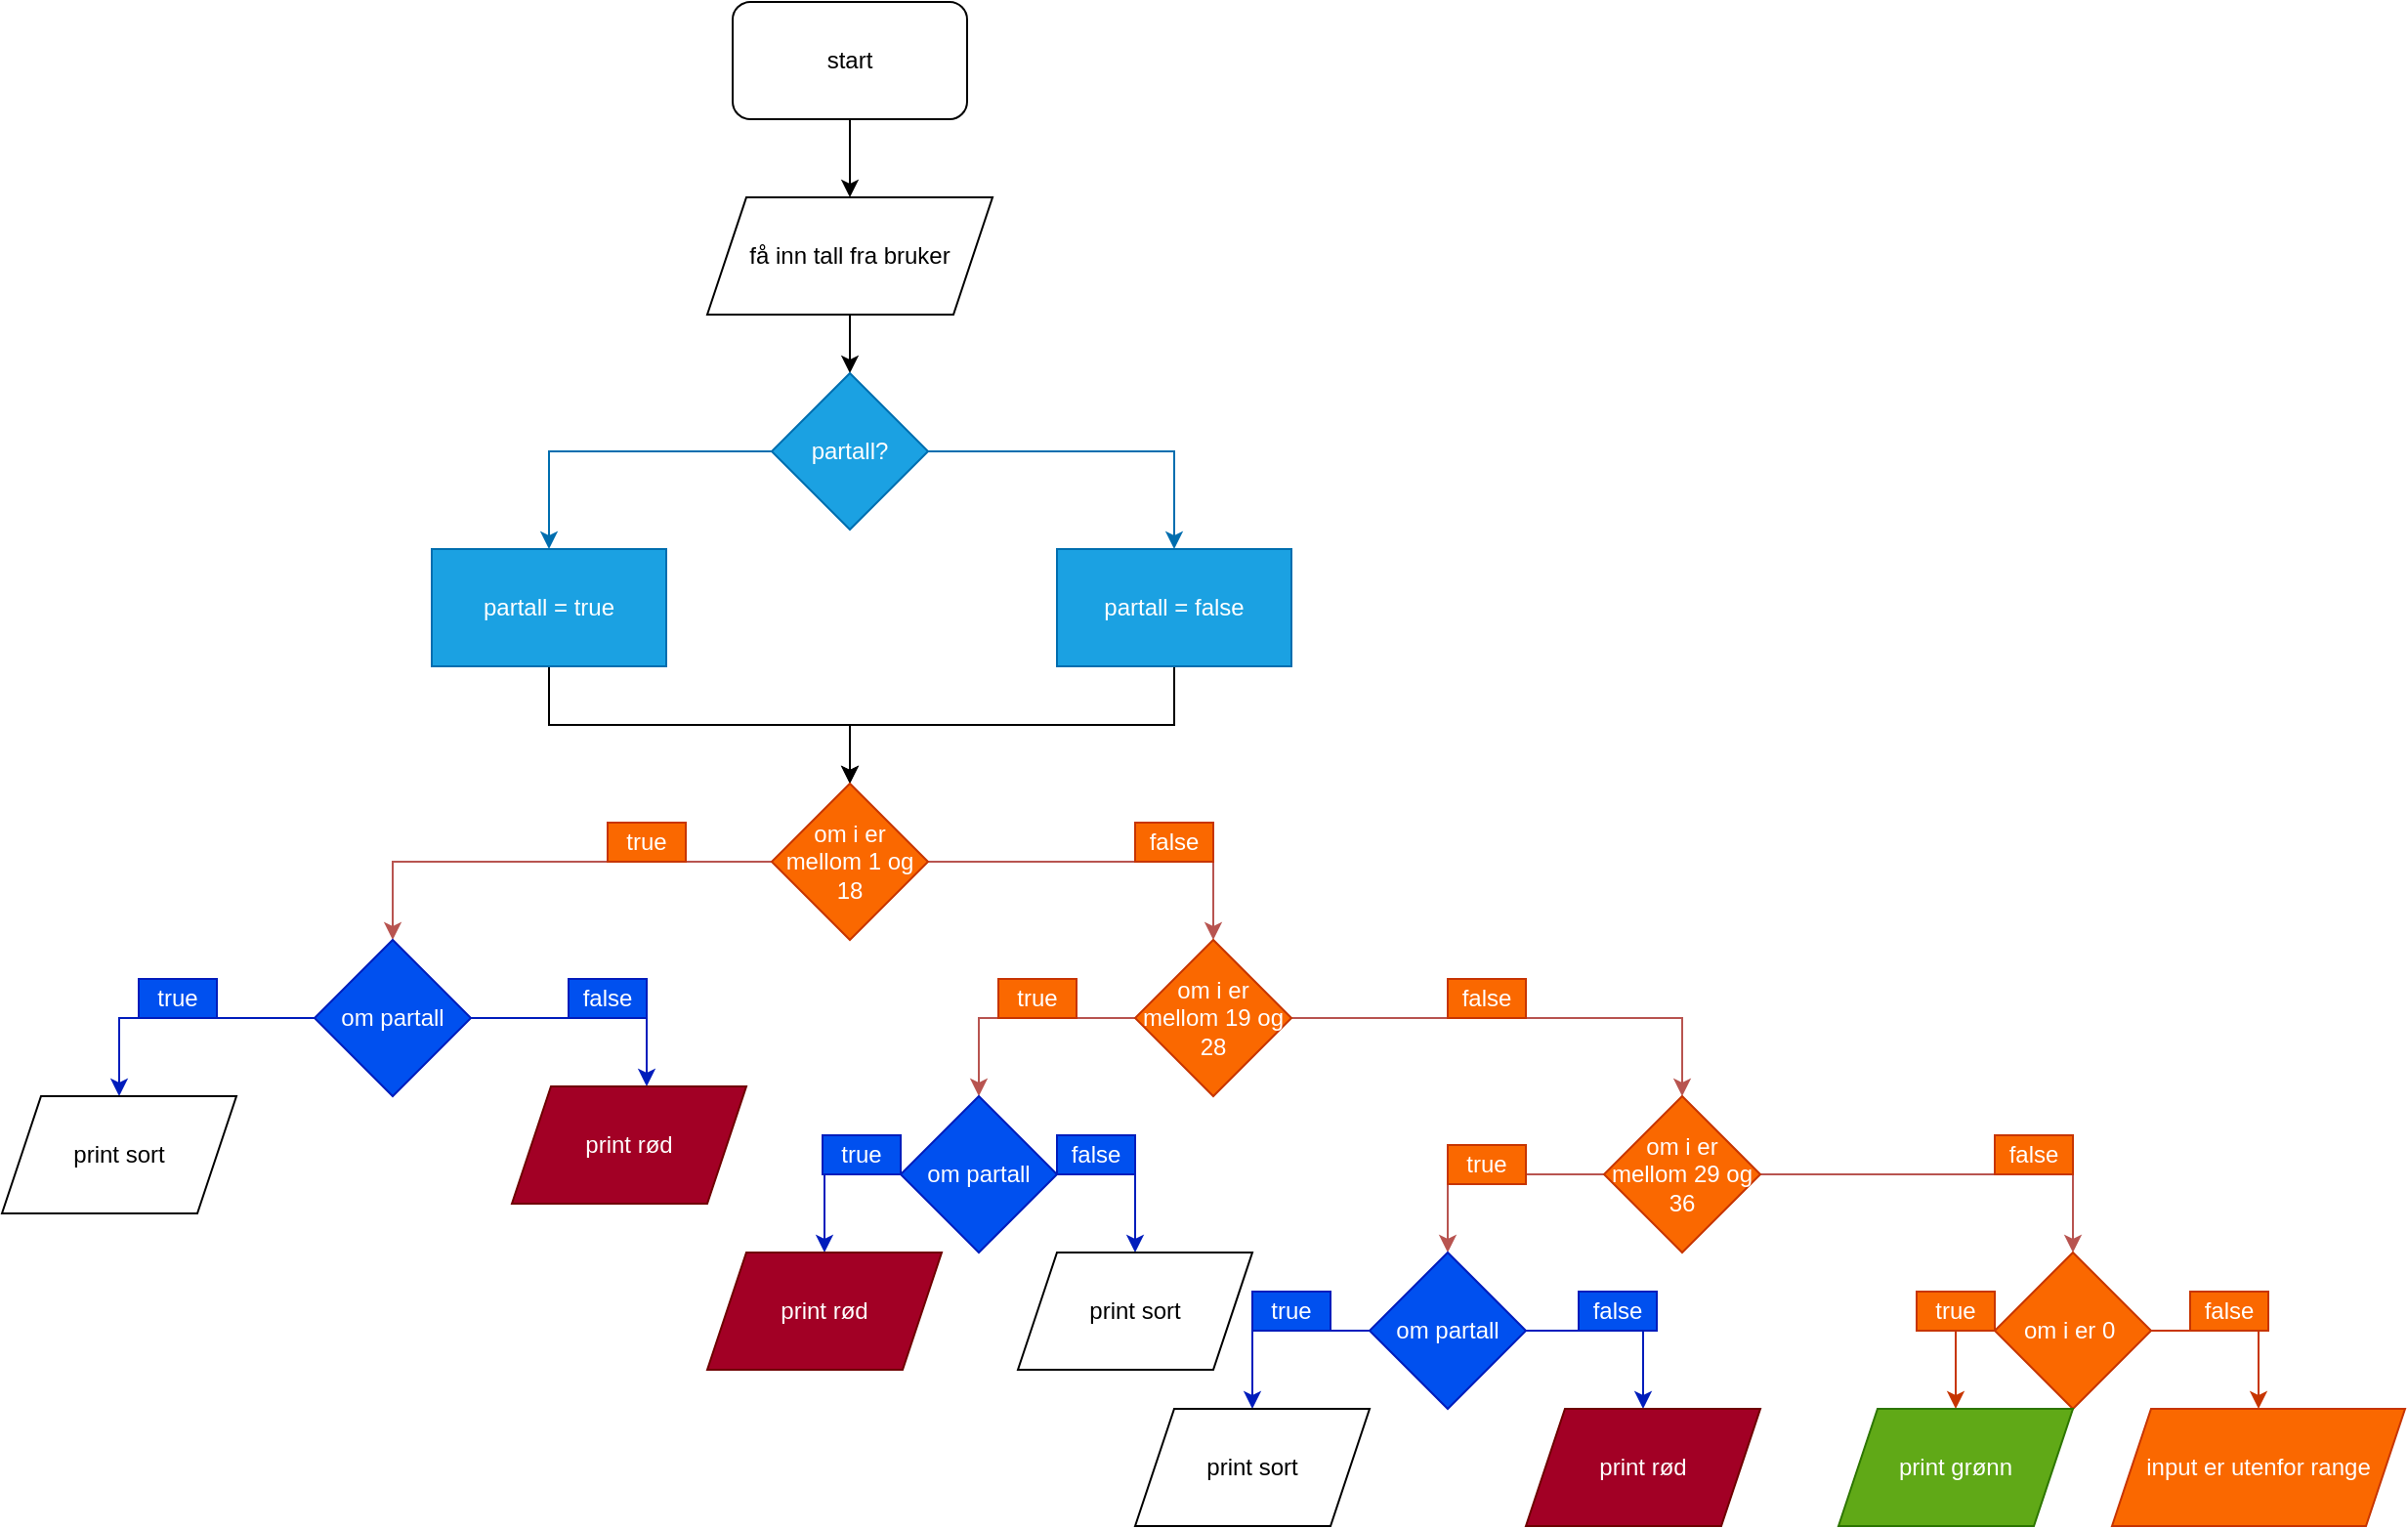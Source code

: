 <mxfile version="13.1.3">
    <diagram id="c_gfpAQx-7RdrulKUxW1" name="Page-1">
        <mxGraphModel dx="1947" dy="568" grid="1" gridSize="10" guides="1" tooltips="1" connect="1" arrows="1" fold="1" page="1" pageScale="1" pageWidth="827" pageHeight="1169" math="0" shadow="0">
            <root>
                <mxCell id="0"/>
                <mxCell id="1" parent="0"/>
                <mxCell id="wBL6qUj3wN-rjYDg7vBZ-3" value="" style="edgeStyle=orthogonalEdgeStyle;rounded=0;orthogonalLoop=1;jettySize=auto;html=1;" parent="1" source="wBL6qUj3wN-rjYDg7vBZ-1" target="wBL6qUj3wN-rjYDg7vBZ-2" edge="1">
                    <mxGeometry relative="1" as="geometry"/>
                </mxCell>
                <mxCell id="wBL6qUj3wN-rjYDg7vBZ-1" value="start" style="rounded=1;whiteSpace=wrap;html=1;" parent="1" vertex="1">
                    <mxGeometry x="354" width="120" height="60" as="geometry"/>
                </mxCell>
                <mxCell id="wBL6qUj3wN-rjYDg7vBZ-5" value="" style="edgeStyle=orthogonalEdgeStyle;rounded=0;orthogonalLoop=1;jettySize=auto;html=1;" parent="1" source="wBL6qUj3wN-rjYDg7vBZ-2" target="wBL6qUj3wN-rjYDg7vBZ-4" edge="1">
                    <mxGeometry relative="1" as="geometry"/>
                </mxCell>
                <mxCell id="wBL6qUj3wN-rjYDg7vBZ-2" value="få inn tall fra bruker" style="shape=parallelogram;perimeter=parallelogramPerimeter;whiteSpace=wrap;html=1;fixedSize=1;" parent="1" vertex="1">
                    <mxGeometry x="341" y="100" width="146" height="60" as="geometry"/>
                </mxCell>
                <mxCell id="wBL6qUj3wN-rjYDg7vBZ-9" style="edgeStyle=orthogonalEdgeStyle;rounded=0;orthogonalLoop=1;jettySize=auto;html=1;exitX=0;exitY=0.5;exitDx=0;exitDy=0;entryX=0.5;entryY=0;entryDx=0;entryDy=0;fillColor=#1ba1e2;strokeColor=#006EAF;" parent="1" source="wBL6qUj3wN-rjYDg7vBZ-4" target="wBL6qUj3wN-rjYDg7vBZ-6" edge="1">
                    <mxGeometry relative="1" as="geometry"/>
                </mxCell>
                <mxCell id="wBL6qUj3wN-rjYDg7vBZ-10" style="edgeStyle=orthogonalEdgeStyle;rounded=0;orthogonalLoop=1;jettySize=auto;html=1;exitX=1;exitY=0.5;exitDx=0;exitDy=0;fillColor=#1ba1e2;strokeColor=#006EAF;" parent="1" source="wBL6qUj3wN-rjYDg7vBZ-4" target="wBL6qUj3wN-rjYDg7vBZ-8" edge="1">
                    <mxGeometry relative="1" as="geometry"/>
                </mxCell>
                <mxCell id="wBL6qUj3wN-rjYDg7vBZ-4" value="partall?" style="rhombus;whiteSpace=wrap;html=1;fillColor=#1ba1e2;strokeColor=#006EAF;fontColor=#ffffff;" parent="1" vertex="1">
                    <mxGeometry x="374" y="190" width="80" height="80" as="geometry"/>
                </mxCell>
                <mxCell id="wBL6qUj3wN-rjYDg7vBZ-12" style="edgeStyle=orthogonalEdgeStyle;rounded=0;orthogonalLoop=1;jettySize=auto;html=1;exitX=0.5;exitY=1;exitDx=0;exitDy=0;entryX=0.5;entryY=0;entryDx=0;entryDy=0;" parent="1" source="wBL6qUj3wN-rjYDg7vBZ-6" target="wBL6qUj3wN-rjYDg7vBZ-11" edge="1">
                    <mxGeometry relative="1" as="geometry"/>
                </mxCell>
                <mxCell id="wBL6qUj3wN-rjYDg7vBZ-6" value="partall = true" style="rounded=0;whiteSpace=wrap;html=1;fillColor=#1ba1e2;strokeColor=#006EAF;fontColor=#ffffff;" parent="1" vertex="1">
                    <mxGeometry x="200" y="280" width="120" height="60" as="geometry"/>
                </mxCell>
                <mxCell id="wBL6qUj3wN-rjYDg7vBZ-13" style="edgeStyle=orthogonalEdgeStyle;rounded=0;orthogonalLoop=1;jettySize=auto;html=1;exitX=0.5;exitY=1;exitDx=0;exitDy=0;" parent="1" source="wBL6qUj3wN-rjYDg7vBZ-8" target="wBL6qUj3wN-rjYDg7vBZ-11" edge="1">
                    <mxGeometry relative="1" as="geometry"/>
                </mxCell>
                <mxCell id="wBL6qUj3wN-rjYDg7vBZ-8" value="partall = false" style="rounded=0;whiteSpace=wrap;html=1;fillColor=#1ba1e2;strokeColor=#006EAF;fontColor=#ffffff;" parent="1" vertex="1">
                    <mxGeometry x="520" y="280" width="120" height="60" as="geometry"/>
                </mxCell>
                <mxCell id="wBL6qUj3wN-rjYDg7vBZ-15" style="edgeStyle=orthogonalEdgeStyle;rounded=0;orthogonalLoop=1;jettySize=auto;html=1;exitX=0;exitY=0.5;exitDx=0;exitDy=0;entryX=0.5;entryY=0;entryDx=0;entryDy=0;fillColor=#f8cecc;strokeColor=#b85450;" parent="1" source="wBL6qUj3wN-rjYDg7vBZ-11" target="wBL6qUj3wN-rjYDg7vBZ-14" edge="1">
                    <mxGeometry relative="1" as="geometry"/>
                </mxCell>
                <mxCell id="wBL6qUj3wN-rjYDg7vBZ-20" style="edgeStyle=orthogonalEdgeStyle;rounded=0;orthogonalLoop=1;jettySize=auto;html=1;exitX=1;exitY=0.5;exitDx=0;exitDy=0;entryX=0.5;entryY=0;entryDx=0;entryDy=0;fillColor=#f8cecc;strokeColor=#b85450;" parent="1" source="wBL6qUj3wN-rjYDg7vBZ-11" target="wBL6qUj3wN-rjYDg7vBZ-19" edge="1">
                    <mxGeometry relative="1" as="geometry"/>
                </mxCell>
                <mxCell id="wBL6qUj3wN-rjYDg7vBZ-11" value="om i er mellom 1 og 18" style="rhombus;whiteSpace=wrap;html=1;fillColor=#fa6800;strokeColor=#C73500;fontColor=#ffffff;" parent="1" vertex="1">
                    <mxGeometry x="374" y="400" width="80" height="80" as="geometry"/>
                </mxCell>
                <mxCell id="wBL6qUj3wN-rjYDg7vBZ-21" style="edgeStyle=orthogonalEdgeStyle;rounded=0;orthogonalLoop=1;jettySize=auto;html=1;exitX=0;exitY=0.5;exitDx=0;exitDy=0;entryX=0.5;entryY=0;entryDx=0;entryDy=0;fillColor=#0050ef;strokeColor=#001DBC;" parent="1" source="wBL6qUj3wN-rjYDg7vBZ-14" target="wBL6qUj3wN-rjYDg7vBZ-17" edge="1">
                    <mxGeometry relative="1" as="geometry"/>
                </mxCell>
                <mxCell id="wBL6qUj3wN-rjYDg7vBZ-22" style="edgeStyle=orthogonalEdgeStyle;rounded=0;orthogonalLoop=1;jettySize=auto;html=1;exitX=1;exitY=0.5;exitDx=0;exitDy=0;entryX=0.575;entryY=0;entryDx=0;entryDy=0;entryPerimeter=0;fillColor=#0050ef;strokeColor=#001DBC;" parent="1" source="wBL6qUj3wN-rjYDg7vBZ-14" target="wBL6qUj3wN-rjYDg7vBZ-18" edge="1">
                    <mxGeometry relative="1" as="geometry"/>
                </mxCell>
                <mxCell id="wBL6qUj3wN-rjYDg7vBZ-14" value="om partall" style="rhombus;whiteSpace=wrap;html=1;fillColor=#0050ef;strokeColor=#001DBC;fontColor=#ffffff;" parent="1" vertex="1">
                    <mxGeometry x="140" y="480" width="80" height="80" as="geometry"/>
                </mxCell>
                <mxCell id="wBL6qUj3wN-rjYDg7vBZ-17" value="print sort" style="shape=parallelogram;perimeter=parallelogramPerimeter;whiteSpace=wrap;html=1;fixedSize=1;" parent="1" vertex="1">
                    <mxGeometry x="-20" y="560" width="120" height="60" as="geometry"/>
                </mxCell>
                <mxCell id="wBL6qUj3wN-rjYDg7vBZ-18" value="print rød" style="shape=parallelogram;perimeter=parallelogramPerimeter;whiteSpace=wrap;html=1;fixedSize=1;fillColor=#a20025;strokeColor=#6F0000;fontColor=#ffffff;" parent="1" vertex="1">
                    <mxGeometry x="241" y="555" width="120" height="60" as="geometry"/>
                </mxCell>
                <mxCell id="wBL6qUj3wN-rjYDg7vBZ-29" style="edgeStyle=orthogonalEdgeStyle;rounded=0;orthogonalLoop=1;jettySize=auto;html=1;exitX=0;exitY=0.5;exitDx=0;exitDy=0;entryX=0.5;entryY=0;entryDx=0;entryDy=0;fillColor=#f8cecc;strokeColor=#b85450;" parent="1" source="wBL6qUj3wN-rjYDg7vBZ-19" target="wBL6qUj3wN-rjYDg7vBZ-27" edge="1">
                    <mxGeometry relative="1" as="geometry"/>
                </mxCell>
                <mxCell id="wBL6qUj3wN-rjYDg7vBZ-30" style="edgeStyle=orthogonalEdgeStyle;rounded=0;orthogonalLoop=1;jettySize=auto;html=1;exitX=1;exitY=0.5;exitDx=0;exitDy=0;entryX=0.5;entryY=0;entryDx=0;entryDy=0;fillColor=#f8cecc;strokeColor=#b85450;" parent="1" source="wBL6qUj3wN-rjYDg7vBZ-19" target="wBL6qUj3wN-rjYDg7vBZ-28" edge="1">
                    <mxGeometry relative="1" as="geometry"/>
                </mxCell>
                <mxCell id="wBL6qUj3wN-rjYDg7vBZ-19" value="om i er mellom 19 og 28" style="rhombus;whiteSpace=wrap;html=1;fillColor=#fa6800;strokeColor=#C73500;fontColor=#ffffff;" parent="1" vertex="1">
                    <mxGeometry x="560" y="480" width="80" height="80" as="geometry"/>
                </mxCell>
                <mxCell id="wBL6qUj3wN-rjYDg7vBZ-23" value="true" style="text;html=1;strokeColor=#C73500;fillColor=#fa6800;align=center;verticalAlign=middle;whiteSpace=wrap;rounded=0;fontColor=#ffffff;" parent="1" vertex="1">
                    <mxGeometry x="290" y="420" width="40" height="20" as="geometry"/>
                </mxCell>
                <mxCell id="wBL6qUj3wN-rjYDg7vBZ-24" value="false" style="text;html=1;strokeColor=#C73500;fillColor=#fa6800;align=center;verticalAlign=middle;whiteSpace=wrap;rounded=0;fontColor=#ffffff;" parent="1" vertex="1">
                    <mxGeometry x="560" y="420" width="40" height="20" as="geometry"/>
                </mxCell>
                <mxCell id="wBL6qUj3wN-rjYDg7vBZ-25" value="false" style="text;html=1;strokeColor=#001DBC;fillColor=#0050ef;align=center;verticalAlign=middle;whiteSpace=wrap;rounded=0;fontColor=#ffffff;" parent="1" vertex="1">
                    <mxGeometry x="270" y="500" width="40" height="20" as="geometry"/>
                </mxCell>
                <mxCell id="wBL6qUj3wN-rjYDg7vBZ-26" value="true" style="text;html=1;strokeColor=#001DBC;fillColor=#0050ef;align=center;verticalAlign=middle;whiteSpace=wrap;rounded=0;fontColor=#ffffff;" parent="1" vertex="1">
                    <mxGeometry x="50" y="500" width="40" height="20" as="geometry"/>
                </mxCell>
                <mxCell id="wBL6qUj3wN-rjYDg7vBZ-33" style="edgeStyle=orthogonalEdgeStyle;rounded=0;orthogonalLoop=1;jettySize=auto;html=1;exitX=0;exitY=0.5;exitDx=0;exitDy=0;fillColor=#0050ef;strokeColor=#001DBC;" parent="1" source="wBL6qUj3wN-rjYDg7vBZ-27" target="wBL6qUj3wN-rjYDg7vBZ-31" edge="1">
                    <mxGeometry relative="1" as="geometry"/>
                </mxCell>
                <mxCell id="wBL6qUj3wN-rjYDg7vBZ-34" style="edgeStyle=orthogonalEdgeStyle;rounded=0;orthogonalLoop=1;jettySize=auto;html=1;exitX=1;exitY=0.5;exitDx=0;exitDy=0;fillColor=#0050ef;strokeColor=#001DBC;" parent="1" source="wBL6qUj3wN-rjYDg7vBZ-27" target="wBL6qUj3wN-rjYDg7vBZ-32" edge="1">
                    <mxGeometry relative="1" as="geometry"/>
                </mxCell>
                <mxCell id="wBL6qUj3wN-rjYDg7vBZ-27" value="om partall" style="rhombus;whiteSpace=wrap;html=1;fillColor=#0050ef;strokeColor=#001DBC;fontColor=#ffffff;" parent="1" vertex="1">
                    <mxGeometry x="440" y="560" width="80" height="80" as="geometry"/>
                </mxCell>
                <mxCell id="wBL6qUj3wN-rjYDg7vBZ-45" style="edgeStyle=orthogonalEdgeStyle;rounded=0;orthogonalLoop=1;jettySize=auto;html=1;exitX=0;exitY=0.5;exitDx=0;exitDy=0;entryX=0.5;entryY=0;entryDx=0;entryDy=0;fillColor=#f8cecc;strokeColor=#b85450;" parent="1" source="wBL6qUj3wN-rjYDg7vBZ-28" target="wBL6qUj3wN-rjYDg7vBZ-39" edge="1">
                    <mxGeometry relative="1" as="geometry"/>
                </mxCell>
                <mxCell id="wBL6qUj3wN-rjYDg7vBZ-47" style="edgeStyle=orthogonalEdgeStyle;rounded=0;orthogonalLoop=1;jettySize=auto;html=1;exitX=1;exitY=0.5;exitDx=0;exitDy=0;entryX=0.5;entryY=0;entryDx=0;entryDy=0;fillColor=#f8cecc;strokeColor=#b85450;" parent="1" source="wBL6qUj3wN-rjYDg7vBZ-28" target="wBL6qUj3wN-rjYDg7vBZ-46" edge="1">
                    <mxGeometry relative="1" as="geometry"/>
                </mxCell>
                <mxCell id="wBL6qUj3wN-rjYDg7vBZ-28" value="om i er mellom 29 og 36" style="rhombus;whiteSpace=wrap;html=1;fillColor=#fa6800;strokeColor=#C73500;fontColor=#ffffff;" parent="1" vertex="1">
                    <mxGeometry x="800" y="560" width="80" height="80" as="geometry"/>
                </mxCell>
                <mxCell id="wBL6qUj3wN-rjYDg7vBZ-31" value="print rød" style="shape=parallelogram;perimeter=parallelogramPerimeter;whiteSpace=wrap;html=1;fixedSize=1;fillColor=#a20025;strokeColor=#6F0000;fontColor=#ffffff;" parent="1" vertex="1">
                    <mxGeometry x="341" y="640" width="120" height="60" as="geometry"/>
                </mxCell>
                <mxCell id="wBL6qUj3wN-rjYDg7vBZ-32" value="print sort" style="shape=parallelogram;perimeter=parallelogramPerimeter;whiteSpace=wrap;html=1;fixedSize=1;" parent="1" vertex="1">
                    <mxGeometry x="500" y="640" width="120" height="60" as="geometry"/>
                </mxCell>
                <mxCell id="wBL6qUj3wN-rjYDg7vBZ-35" value="true" style="text;html=1;strokeColor=#C73500;fillColor=#fa6800;align=center;verticalAlign=middle;whiteSpace=wrap;rounded=0;fontColor=#ffffff;" parent="1" vertex="1">
                    <mxGeometry x="490" y="500" width="40" height="20" as="geometry"/>
                </mxCell>
                <mxCell id="wBL6qUj3wN-rjYDg7vBZ-36" value="true" style="text;html=1;strokeColor=#001DBC;fillColor=#0050ef;align=center;verticalAlign=middle;whiteSpace=wrap;rounded=0;fontColor=#ffffff;" parent="1" vertex="1">
                    <mxGeometry x="400" y="580" width="40" height="20" as="geometry"/>
                </mxCell>
                <mxCell id="wBL6qUj3wN-rjYDg7vBZ-37" value="false" style="text;html=1;strokeColor=#C73500;fillColor=#fa6800;align=center;verticalAlign=middle;whiteSpace=wrap;rounded=0;fontColor=#ffffff;" parent="1" vertex="1">
                    <mxGeometry x="720" y="500" width="40" height="20" as="geometry"/>
                </mxCell>
                <mxCell id="wBL6qUj3wN-rjYDg7vBZ-38" value="false" style="text;html=1;strokeColor=#001DBC;fillColor=#0050ef;align=center;verticalAlign=middle;whiteSpace=wrap;rounded=0;fontColor=#ffffff;" parent="1" vertex="1">
                    <mxGeometry x="520" y="580" width="40" height="20" as="geometry"/>
                </mxCell>
                <mxCell id="wBL6qUj3wN-rjYDg7vBZ-43" style="edgeStyle=orthogonalEdgeStyle;rounded=0;orthogonalLoop=1;jettySize=auto;html=1;exitX=0;exitY=0.5;exitDx=0;exitDy=0;fillColor=#0050ef;strokeColor=#001DBC;" parent="1" source="wBL6qUj3wN-rjYDg7vBZ-39" target="wBL6qUj3wN-rjYDg7vBZ-41" edge="1">
                    <mxGeometry relative="1" as="geometry"/>
                </mxCell>
                <mxCell id="wBL6qUj3wN-rjYDg7vBZ-44" style="edgeStyle=orthogonalEdgeStyle;rounded=0;orthogonalLoop=1;jettySize=auto;html=1;exitX=1;exitY=0.5;exitDx=0;exitDy=0;fillColor=#0050ef;strokeColor=#001DBC;" parent="1" source="wBL6qUj3wN-rjYDg7vBZ-39" target="wBL6qUj3wN-rjYDg7vBZ-42" edge="1">
                    <mxGeometry relative="1" as="geometry"/>
                </mxCell>
                <mxCell id="wBL6qUj3wN-rjYDg7vBZ-39" value="om partall" style="rhombus;whiteSpace=wrap;html=1;fillColor=#0050ef;strokeColor=#001DBC;fontColor=#ffffff;" parent="1" vertex="1">
                    <mxGeometry x="680" y="640" width="80" height="80" as="geometry"/>
                </mxCell>
                <mxCell id="wBL6qUj3wN-rjYDg7vBZ-41" value="print sort" style="shape=parallelogram;perimeter=parallelogramPerimeter;whiteSpace=wrap;html=1;fixedSize=1;" parent="1" vertex="1">
                    <mxGeometry x="560" y="720" width="120" height="60" as="geometry"/>
                </mxCell>
                <mxCell id="wBL6qUj3wN-rjYDg7vBZ-42" value="print rød" style="shape=parallelogram;perimeter=parallelogramPerimeter;whiteSpace=wrap;html=1;fixedSize=1;fillColor=#a20025;strokeColor=#6F0000;fontColor=#ffffff;" parent="1" vertex="1">
                    <mxGeometry x="760" y="720" width="120" height="60" as="geometry"/>
                </mxCell>
                <mxCell id="wBL6qUj3wN-rjYDg7vBZ-49" style="edgeStyle=orthogonalEdgeStyle;rounded=0;orthogonalLoop=1;jettySize=auto;html=1;exitX=0;exitY=0.5;exitDx=0;exitDy=0;entryX=0.5;entryY=0;entryDx=0;entryDy=0;fillColor=#fa6800;strokeColor=#C73500;" parent="1" source="wBL6qUj3wN-rjYDg7vBZ-46" target="wBL6qUj3wN-rjYDg7vBZ-48" edge="1">
                    <mxGeometry relative="1" as="geometry"/>
                </mxCell>
                <mxCell id="wBL6qUj3wN-rjYDg7vBZ-51" style="edgeStyle=orthogonalEdgeStyle;rounded=0;orthogonalLoop=1;jettySize=auto;html=1;exitX=1;exitY=0.5;exitDx=0;exitDy=0;entryX=0.5;entryY=0;entryDx=0;entryDy=0;fillColor=#fa6800;strokeColor=#C73500;" parent="1" source="wBL6qUj3wN-rjYDg7vBZ-46" target="wBL6qUj3wN-rjYDg7vBZ-50" edge="1">
                    <mxGeometry relative="1" as="geometry"/>
                </mxCell>
                <mxCell id="wBL6qUj3wN-rjYDg7vBZ-46" value="om i er 0&amp;nbsp;" style="rhombus;whiteSpace=wrap;html=1;fillColor=#fa6800;strokeColor=#C73500;fontColor=#ffffff;" parent="1" vertex="1">
                    <mxGeometry x="1000" y="640" width="80" height="80" as="geometry"/>
                </mxCell>
                <mxCell id="wBL6qUj3wN-rjYDg7vBZ-48" value="print grønn" style="shape=parallelogram;perimeter=parallelogramPerimeter;whiteSpace=wrap;html=1;fixedSize=1;fillColor=#60a917;strokeColor=#2D7600;fontColor=#ffffff;" parent="1" vertex="1">
                    <mxGeometry x="920" y="720" width="120" height="60" as="geometry"/>
                </mxCell>
                <mxCell id="wBL6qUj3wN-rjYDg7vBZ-50" value="input er utenfor range" style="shape=parallelogram;perimeter=parallelogramPerimeter;whiteSpace=wrap;html=1;fixedSize=1;fillColor=#fa6800;strokeColor=#C73500;fontColor=#ffffff;" parent="1" vertex="1">
                    <mxGeometry x="1060" y="720" width="150" height="60" as="geometry"/>
                </mxCell>
                <mxCell id="wBL6qUj3wN-rjYDg7vBZ-52" value="false" style="text;html=1;strokeColor=#C73500;fillColor=#fa6800;align=center;verticalAlign=middle;whiteSpace=wrap;rounded=0;fontColor=#ffffff;" parent="1" vertex="1">
                    <mxGeometry x="1000" y="580" width="40" height="20" as="geometry"/>
                </mxCell>
                <mxCell id="wBL6qUj3wN-rjYDg7vBZ-53" value="false" style="text;html=1;strokeColor=#001DBC;fillColor=#0050ef;align=center;verticalAlign=middle;whiteSpace=wrap;rounded=0;fontColor=#ffffff;" parent="1" vertex="1">
                    <mxGeometry x="787" y="660" width="40" height="20" as="geometry"/>
                </mxCell>
                <mxCell id="wBL6qUj3wN-rjYDg7vBZ-54" value="false" style="text;html=1;strokeColor=#C73500;fillColor=#fa6800;align=center;verticalAlign=middle;whiteSpace=wrap;rounded=0;fontColor=#ffffff;" parent="1" vertex="1">
                    <mxGeometry x="1100" y="660" width="40" height="20" as="geometry"/>
                </mxCell>
                <mxCell id="wBL6qUj3wN-rjYDg7vBZ-55" value="true" style="text;html=1;strokeColor=#C73500;fillColor=#fa6800;align=center;verticalAlign=middle;whiteSpace=wrap;rounded=0;fontColor=#ffffff;" parent="1" vertex="1">
                    <mxGeometry x="720" y="585" width="40" height="20" as="geometry"/>
                </mxCell>
                <mxCell id="wBL6qUj3wN-rjYDg7vBZ-56" value="true" style="text;html=1;strokeColor=#001DBC;fillColor=#0050ef;align=center;verticalAlign=middle;whiteSpace=wrap;rounded=0;fontColor=#ffffff;" parent="1" vertex="1">
                    <mxGeometry x="620" y="660" width="40" height="20" as="geometry"/>
                </mxCell>
                <mxCell id="wBL6qUj3wN-rjYDg7vBZ-57" value="true" style="text;html=1;strokeColor=#C73500;fillColor=#fa6800;align=center;verticalAlign=middle;whiteSpace=wrap;rounded=0;fontColor=#ffffff;" parent="1" vertex="1">
                    <mxGeometry x="960" y="660" width="40" height="20" as="geometry"/>
                </mxCell>
            </root>
        </mxGraphModel>
    </diagram>
</mxfile>